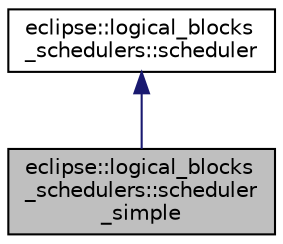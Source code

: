 digraph "eclipse::logical_blocks_schedulers::scheduler_simple"
{
  edge [fontname="Helvetica",fontsize="10",labelfontname="Helvetica",labelfontsize="10"];
  node [fontname="Helvetica",fontsize="10",shape=record];
  Node1 [label="eclipse::logical_blocks\l_schedulers::scheduler\l_simple",height=0.2,width=0.4,color="black", fillcolor="grey75", style="filled" fontcolor="black"];
  Node2 -> Node1 [dir="back",color="midnightblue",fontsize="10",style="solid",fontname="Helvetica"];
  Node2 [label="eclipse::logical_blocks\l_schedulers::scheduler",height=0.2,width=0.4,color="black", fillcolor="white", style="filled",URL="$classeclipse_1_1logical__blocks__schedulers_1_1scheduler.html"];
}
